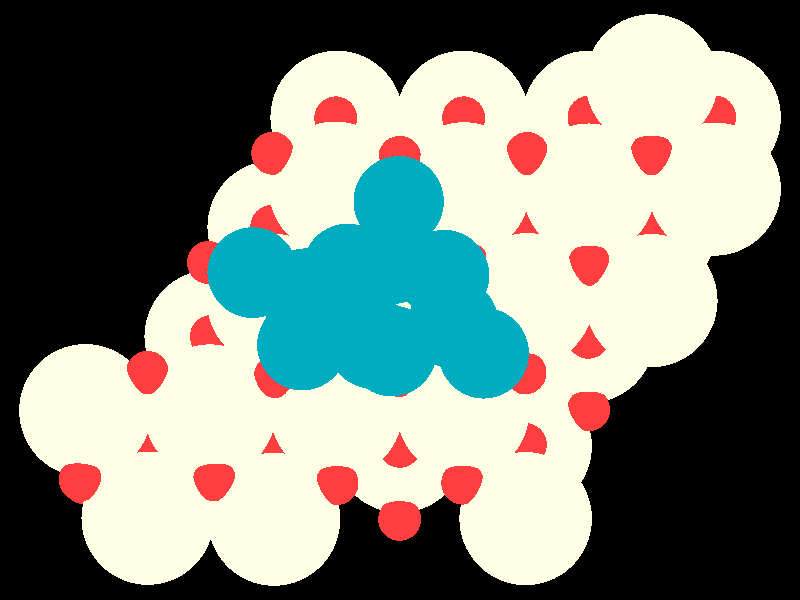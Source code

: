 #include "colors.inc"
#include "finish.inc"

global_settings {assumed_gamma 1 max_trace_level 6}
background {color White transmit 1.0}
camera {orthographic
  right -24.64*x up 18.39*y
  direction 1.00*z
  location <0,0,50.00> look_at <0,0,0>}
light_source {<  2.00,   3.00,  40.00> color White
  area_light <0.70, 0, 0>, <0, 0.70, 0>, 3, 3
  adaptive 1 jitter}

#declare simple = finish {phong 0.7}
#declare pale = finish {ambient 0.5 diffuse 0.85 roughness 0.001 specular 0.200 }
#declare intermediate = finish {ambient 0.3 diffuse 0.6 specular 0.1 roughness 0.04}
#declare vmd = finish {ambient 0.0 diffuse 0.65 phong 0.1 phong_size 40.0 specular 0.5 }
#declare jmol = finish {ambient 0.2 diffuse 0.6 specular 1 roughness 0.001 metallic}
#declare ase2 = finish {ambient 0.05 brilliance 3 diffuse 0.6 metallic specular 0.7 roughness 0.04 reflection 0.15}
#declare ase3 = finish {ambient 0.15 brilliance 2 diffuse 0.6 metallic specular 1.0 roughness 0.001 reflection 0.0}
#declare glass = finish {ambient 0.05 diffuse 0.3 specular 1.0 roughness 0.001}
#declare glass2 = finish {ambient 0.01 diffuse 0.3 specular 1.0 reflection 0.25 roughness 0.001}
#declare Rcell = 0.020;
#declare Rbond = 0.100;

#macro atom(LOC, R, COL, TRANS, FIN)
  sphere{LOC, R texture{pigment{color COL transmit TRANS} finish{FIN}}}
#end
#macro constrain(LOC, R, COL, TRANS FIN)
union{torus{R, Rcell rotate 45*z texture{pigment{color COL transmit TRANS} finish{FIN}}}
      torus{R, Rcell rotate -45*z texture{pigment{color COL transmit TRANS} finish{FIN}}}
      translate LOC}
#end

atom(< -1.95,   5.60,  -8.27>, 2.04, rgb <1.00, 1.00, 0.78>, 0.0, ase3) // #0 
atom(<  3.87,  -4.48,  -8.27>, 2.04, rgb <1.00, 1.00, 0.78>, 0.0, ase3) // #1 
atom(< -5.83,  -1.12,  -8.27>, 2.04, rgb <1.00, 1.00, 0.78>, 0.0, ase3) // #2 
atom(<  5.81,  -1.12,  -8.27>, 2.04, rgb <1.00, 1.00, 0.78>, 0.0, ase3) // #3 
atom(<  1.93,   5.60,  -8.27>, 2.04, rgb <1.00, 1.00, 0.78>, 0.0, ase3) // #4 
atom(<  7.75,   2.24,  -8.27>, 2.04, rgb <1.00, 1.00, 0.78>, 0.0, ase3) // #5 
atom(< -1.95,  -1.12,  -8.27>, 2.04, rgb <1.00, 1.00, 0.78>, 0.0, ase3) // #6 
atom(<  9.69,   5.60,  -8.27>, 2.04, rgb <1.00, 1.00, 0.78>, 0.0, ase3) // #7 
atom(<  5.81,   5.60,  -8.27>, 2.04, rgb <1.00, 1.00, 0.78>, 0.0, ase3) // #8 
atom(< -0.01,  -4.48,  -8.27>, 2.04, rgb <1.00, 1.00, 0.78>, 0.0, ase3) // #9 
atom(<  1.93,  -1.12,  -8.27>, 2.04, rgb <1.00, 1.00, 0.78>, 0.0, ase3) // #10 
atom(< -0.01,   2.24,  -8.27>, 2.04, rgb <1.00, 1.00, 0.78>, 0.0, ase3) // #11 
atom(< -7.77,  -4.48,  -8.27>, 2.04, rgb <1.00, 1.00, 0.78>, 0.0, ase3) // #12 
atom(<  3.87,   2.24,  -8.27>, 2.04, rgb <1.00, 1.00, 0.78>, 0.0, ase3) // #13 
atom(< -3.89,   2.24,  -8.27>, 2.04, rgb <1.00, 1.00, 0.78>, 0.0, ase3) // #14 
atom(< -3.89,  -4.48,  -8.27>, 2.04, rgb <1.00, 1.00, 0.78>, 0.0, ase3) // #15 
atom(< -3.88,  -6.72,  -5.17>, 2.04, rgb <1.00, 1.00, 0.78>, 0.0, ase3) // #16 
atom(<  3.93,   0.01,  -5.17>, 2.04, rgb <1.00, 1.00, 0.78>, 0.0, ase3) // #17 
atom(< -1.96,  -3.42,  -5.18>, 2.04, rgb <1.00, 1.00, 0.78>, 0.0, ase3) // #18 
atom(<  7.75,   6.72,  -5.18>, 2.04, rgb <1.00, 1.00, 0.78>, 0.0, ase3) // #19 
atom(<  0.01,  -0.00,  -5.24>, 2.04, rgb <1.00, 1.00, 0.78>, 0.0, ase3) // #20 
atom(<  1.94,  -3.40,  -5.17>, 2.04, rgb <1.00, 1.00, 0.78>, 0.0, ase3) // #21 
atom(<  1.97,   3.41,  -5.18>, 2.04, rgb <1.00, 1.00, 0.78>, 0.0, ase3) // #22 
atom(<  7.74,  -0.02,  -5.15>, 2.04, rgb <1.00, 1.00, 0.78>, 0.0, ase3) // #23 
atom(< -7.77,  -6.69,  -5.07>, 2.04, rgb <1.00, 1.00, 0.78>, 0.0, ase3) // #24 
atom(<  9.69,   3.40,  -5.17>, 2.04, rgb <1.00, 1.00, 0.78>, 0.0, ase3) // #25 
atom(< -5.85,  -3.40,  -5.15>, 2.04, rgb <1.00, 1.00, 0.78>, 0.0, ase3) // #26 
atom(< -9.69,  -3.39,  -5.15>, 2.04, rgb <1.00, 1.00, 0.78>, 0.0, ase3) // #27 
atom(< -3.91,  -0.01,  -5.21>, 2.04, rgb <1.00, 1.00, 0.78>, 0.0, ase3) // #28 
atom(<  5.82,   3.37,  -5.18>, 2.04, rgb <1.00, 1.00, 0.78>, 0.0, ase3) // #29 
atom(< -2.00,   3.43,  -5.18>, 2.04, rgb <1.00, 1.00, 0.78>, 0.0, ase3) // #30 
atom(<  3.87,  -6.70,  -5.16>, 2.04, rgb <1.00, 1.00, 0.78>, 0.0, ase3) // #31 
atom(< -1.95,   1.12,  -9.07>, 0.66, rgb <1.00, 0.05, 0.05>, 0.0, ase3) // #32 
atom(< -7.77,  -2.24,  -9.07>, 0.66, rgb <1.00, 0.05, 0.05>, 0.0, ase3) // #33 
atom(< -0.01,   4.48,  -9.07>, 0.66, rgb <1.00, 0.05, 0.05>, 0.0, ase3) // #34 
atom(< -9.72,  -5.60,  -9.07>, 0.66, rgb <1.00, 0.05, 0.05>, 0.0, ase3) // #35 
atom(<  3.87,  -2.24,  -9.07>, 0.66, rgb <1.00, 0.05, 0.05>, 0.0, ase3) // #36 
atom(< -3.89,   4.48,  -9.07>, 0.66, rgb <1.00, 0.05, 0.05>, 0.0, ase3) // #37 
atom(<  1.93,   1.12,  -9.07>, 0.66, rgb <1.00, 0.05, 0.05>, 0.0, ase3) // #38 
atom(< -5.83,   1.12,  -9.07>, 0.66, rgb <1.00, 0.05, 0.05>, 0.0, ase3) // #39 
atom(< -5.83,  -5.60,  -9.07>, 0.66, rgb <1.00, 0.05, 0.05>, 0.0, ase3) // #40 
atom(<  7.75,   4.48,  -9.07>, 0.66, rgb <1.00, 0.05, 0.05>, 0.0, ase3) // #41 
atom(< -0.01,  -2.24,  -9.07>, 0.66, rgb <1.00, 0.05, 0.05>, 0.0, ase3) // #42 
atom(< -1.95,  -5.60,  -9.07>, 0.66, rgb <1.00, 0.05, 0.05>, 0.0, ase3) // #43 
atom(< -3.89,  -2.24,  -9.07>, 0.66, rgb <1.00, 0.05, 0.05>, 0.0, ase3) // #44 
atom(<  3.87,   4.48,  -9.07>, 0.66, rgb <1.00, 0.05, 0.05>, 0.0, ase3) // #45 
atom(<  5.81,   1.12,  -9.07>, 0.66, rgb <1.00, 0.05, 0.05>, 0.0, ase3) // #46 
atom(<  1.93,  -5.60,  -9.07>, 0.66, rgb <1.00, 0.05, 0.05>, 0.0, ase3) // #47 
atom(< -3.89,  -6.72,  -7.48>, 0.66, rgb <1.00, 0.05, 0.05>, 0.0, ase3) // #48 
atom(< -1.95,  -3.36,  -7.48>, 0.66, rgb <1.00, 0.05, 0.05>, 0.0, ase3) // #49 
atom(< -0.01,  -6.72,  -7.48>, 0.66, rgb <1.00, 0.05, 0.05>, 0.0, ase3) // #50 
atom(< -3.89,  -0.00,  -7.48>, 0.66, rgb <1.00, 0.05, 0.05>, 0.0, ase3) // #51 
atom(< -0.01,  -0.00,  -7.48>, 0.66, rgb <1.00, 0.05, 0.05>, 0.0, ase3) // #52 
atom(<  7.75,  -0.00,  -7.48>, 0.66, rgb <1.00, 0.05, 0.05>, 0.0, ase3) // #53 
atom(<  1.93,  -3.36,  -7.48>, 0.66, rgb <1.00, 0.05, 0.05>, 0.0, ase3) // #54 
atom(< -5.83,  -3.36,  -7.48>, 0.66, rgb <1.00, 0.05, 0.05>, 0.0, ase3) // #55 
atom(<  5.81,  -3.36,  -7.48>, 0.66, rgb <1.00, 0.05, 0.05>, 0.0, ase3) // #56 
atom(< -7.77,  -6.72,  -7.48>, 0.66, rgb <1.00, 0.05, 0.05>, 0.0, ase3) // #57 
atom(<  3.87,  -0.00,  -7.48>, 0.66, rgb <1.00, 0.05, 0.05>, 0.0, ase3) // #58 
atom(<  3.87,  -6.72,  -7.48>, 0.66, rgb <1.00, 0.05, 0.05>, 0.0, ase3) // #59 
atom(<  9.69,   3.36,  -7.48>, 0.66, rgb <1.00, 0.05, 0.05>, 0.0, ase3) // #60 
atom(<  5.81,   3.36,  -7.48>, 0.66, rgb <1.00, 0.05, 0.05>, 0.0, ase3) // #61 
atom(< -1.95,   3.36,  -7.48>, 0.66, rgb <1.00, 0.05, 0.05>, 0.0, ase3) // #62 
atom(<  1.93,   3.36,  -7.48>, 0.66, rgb <1.00, 0.05, 0.05>, 0.0, ase3) // #63 
atom(< -0.01,  -4.48,  -5.98>, 0.66, rgb <1.00, 0.05, 0.05>, 0.0, ase3) // #64 
atom(< -3.95,   2.25,  -5.97>, 0.66, rgb <1.00, 0.05, 0.05>, 0.0, ase3) // #65 
atom(<  9.69,   5.61,  -5.98>, 0.66, rgb <1.00, 0.05, 0.05>, 0.0, ase3) // #66 
atom(<  5.82,   5.60,  -5.99>, 0.66, rgb <1.00, 0.05, 0.05>, 0.0, ase3) // #67 
atom(<  7.77,   2.23,  -5.97>, 0.66, rgb <1.00, 0.05, 0.05>, 0.0, ase3) // #68 
atom(<  1.93,  -1.13,  -5.97>, 0.66, rgb <1.00, 0.05, 0.05>, 0.0, ase3) // #69 
atom(< -1.98,   5.58,  -5.95>, 0.66, rgb <1.00, 0.05, 0.05>, 0.0, ase3) // #70 
atom(< -5.81,  -1.12,  -5.94>, 0.66, rgb <1.00, 0.05, 0.05>, 0.0, ase3) // #71 
atom(< -1.95,  -1.15,  -5.98>, 0.66, rgb <1.00, 0.05, 0.05>, 0.0, ase3) // #72 
atom(<  0.02,   2.26,  -5.99>, 0.66, rgb <1.00, 0.05, 0.05>, 0.0, ase3) // #73 
atom(<  5.80,  -1.14,  -5.96>, 0.66, rgb <1.00, 0.05, 0.05>, 0.0, ase3) // #74 
atom(< -3.88,  -4.46,  -5.99>, 0.66, rgb <1.00, 0.05, 0.05>, 0.0, ase3) // #75 
atom(<  3.90,   2.25,  -5.98>, 0.66, rgb <1.00, 0.05, 0.05>, 0.0, ase3) // #76 
atom(<  1.96,   5.58,  -5.95>, 0.66, rgb <1.00, 0.05, 0.05>, 0.0, ase3) // #77 
atom(< -7.78,  -4.43,  -5.95>, 0.66, rgb <1.00, 0.05, 0.05>, 0.0, ase3) // #78 
atom(<  3.86,  -4.43,  -5.98>, 0.66, rgb <1.00, 0.05, 0.05>, 0.0, ase3) // #79 
atom(< -0.01,   4.37,  -4.16>, 0.66, rgb <1.00, 0.05, 0.05>, 0.0, ase3) // #80 
atom(<  7.75,   4.49,  -4.40>, 0.66, rgb <1.00, 0.05, 0.05>, 0.0, ase3) // #81 
atom(<  3.92,   4.49,  -4.39>, 0.66, rgb <1.00, 0.05, 0.05>, 0.0, ase3) // #82 
atom(< -9.85,  -5.51,  -4.35>, 0.66, rgb <1.00, 0.05, 0.05>, 0.0, ase3) // #83 
atom(< -1.97,   1.16,  -4.61>, 0.66, rgb <1.00, 0.05, 0.05>, 0.0, ase3) // #84 
atom(< -3.84,  -2.34,  -4.24>, 0.66, rgb <1.00, 0.05, 0.05>, 0.0, ase3) // #85 
atom(< -5.71,  -5.51,  -4.35>, 0.66, rgb <1.00, 0.05, 0.05>, 0.0, ase3) // #86 
atom(< -7.78,  -2.22,  -4.37>, 0.66, rgb <1.00, 0.05, 0.05>, 0.0, ase3) // #87 
atom(<  2.04,   1.18,  -4.44>, 0.66, rgb <1.00, 0.05, 0.05>, 0.0, ase3) // #88 
atom(< -0.04,  -2.31,  -4.36>, 0.66, rgb <1.00, 0.05, 0.05>, 0.0, ase3) // #89 
atom(< -1.94,  -5.62,  -4.41>, 0.66, rgb <1.00, 0.05, 0.05>, 0.0, ase3) // #90 
atom(< -5.90,   1.15,  -4.23>, 0.66, rgb <1.00, 0.05, 0.05>, 0.0, ase3) // #91 
atom(<  5.83,   1.10,  -4.40>, 0.66, rgb <1.00, 0.05, 0.05>, 0.0, ase3) // #92 
atom(<  3.85,  -2.23,  -4.22>, 0.66, rgb <1.00, 0.05, 0.05>, 0.0, ase3) // #93 
atom(<  1.93,  -5.61,  -4.41>, 0.66, rgb <1.00, 0.05, 0.05>, 0.0, ase3) // #94 
atom(< -3.92,   4.50,  -4.39>, 0.66, rgb <1.00, 0.05, 0.05>, 0.0, ase3) // #95 
atom(< -0.26,  -1.56,  -2.46>, 1.39, rgb <0.00, 0.41, 0.52>, 0.0, ase3) // #96 
atom(<  1.36,   0.76,  -2.59>, 1.39, rgb <0.00, 0.41, 0.52>, 0.0, ase3) // #97 
atom(< -0.27,   1.26,  -0.51>, 1.39, rgb <0.00, 0.41, 0.52>, 0.0, ase3) // #98 
atom(< -1.61,   0.95,  -2.66>, 1.39, rgb <0.00, 0.41, 0.52>, 0.0, ase3) // #99 
atom(<  2.58,  -1.63,  -2.65>, 1.39, rgb <0.00, 0.41, 0.52>, 0.0, ase3) // #100 
atom(< -0.84,  -1.33,   0.00>, 1.39, rgb <0.00, 0.41, 0.52>, 0.0, ase3) // #101 
atom(< -0.04,   3.02,  -2.56>, 1.39, rgb <0.00, 0.41, 0.52>, 0.0, ase3) // #102 
atom(< -3.01,  -1.38,  -2.57>, 1.39, rgb <0.00, 0.41, 0.52>, 0.0, ase3) // #103 
atom(< -2.92,   0.19,  -0.48>, 1.39, rgb <0.00, 0.41, 0.52>, 0.0, ase3) // #104 
atom(<  1.64,  -0.71,  -0.40>, 1.39, rgb <0.00, 0.41, 0.52>, 0.0, ase3) // #105 
atom(< -4.54,   0.84,  -2.57>, 1.39, rgb <0.00, 0.41, 0.52>, 0.0, ase3) // #106 

